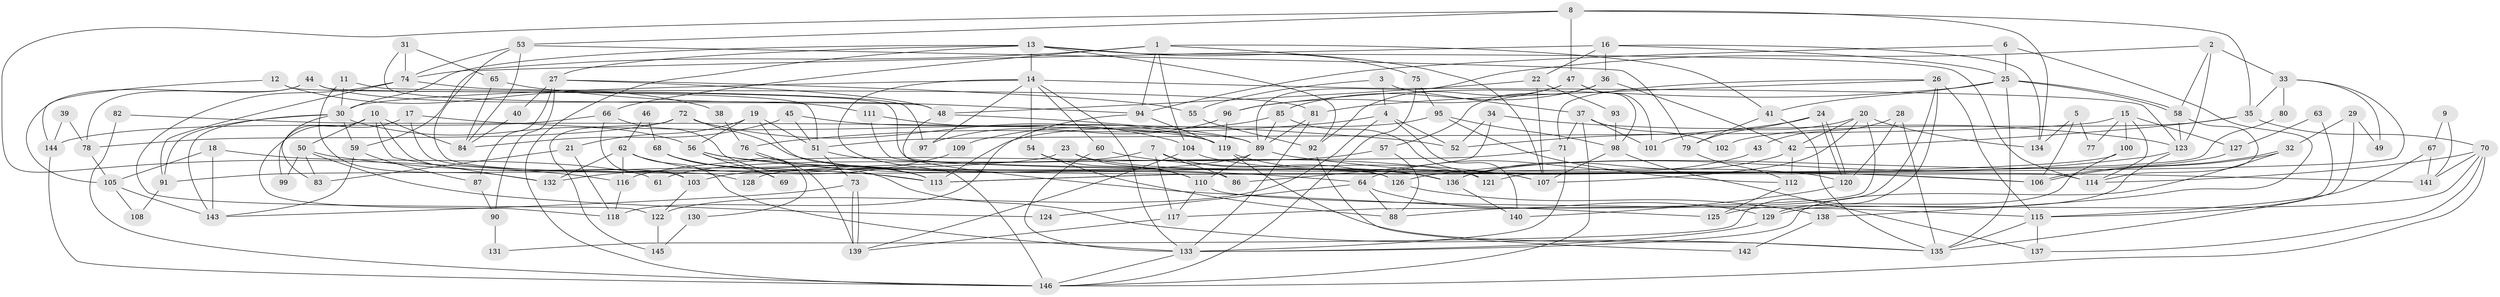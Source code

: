 // Generated by graph-tools (version 1.1) at 2025/26/03/09/25 03:26:15]
// undirected, 146 vertices, 292 edges
graph export_dot {
graph [start="1"]
  node [color=gray90,style=filled];
  1;
  2;
  3;
  4;
  5;
  6;
  7;
  8;
  9;
  10;
  11;
  12;
  13;
  14;
  15;
  16;
  17;
  18;
  19;
  20;
  21;
  22;
  23;
  24;
  25;
  26;
  27;
  28;
  29;
  30;
  31;
  32;
  33;
  34;
  35;
  36;
  37;
  38;
  39;
  40;
  41;
  42;
  43;
  44;
  45;
  46;
  47;
  48;
  49;
  50;
  51;
  52;
  53;
  54;
  55;
  56;
  57;
  58;
  59;
  60;
  61;
  62;
  63;
  64;
  65;
  66;
  67;
  68;
  69;
  70;
  71;
  72;
  73;
  74;
  75;
  76;
  77;
  78;
  79;
  80;
  81;
  82;
  83;
  84;
  85;
  86;
  87;
  88;
  89;
  90;
  91;
  92;
  93;
  94;
  95;
  96;
  97;
  98;
  99;
  100;
  101;
  102;
  103;
  104;
  105;
  106;
  107;
  108;
  109;
  110;
  111;
  112;
  113;
  114;
  115;
  116;
  117;
  118;
  119;
  120;
  121;
  122;
  123;
  124;
  125;
  126;
  127;
  128;
  129;
  130;
  131;
  132;
  133;
  134;
  135;
  136;
  137;
  138;
  139;
  140;
  141;
  142;
  143;
  144;
  145;
  146;
  1 -- 41;
  1 -- 74;
  1 -- 66;
  1 -- 94;
  1 -- 104;
  1 -- 107;
  2 -- 123;
  2 -- 89;
  2 -- 33;
  2 -- 58;
  3 -- 4;
  3 -- 37;
  3 -- 55;
  4 -- 140;
  4 -- 76;
  4 -- 52;
  4 -- 122;
  5 -- 106;
  5 -- 134;
  5 -- 77;
  6 -- 25;
  6 -- 94;
  6 -- 138;
  7 -- 126;
  7 -- 117;
  7 -- 61;
  7 -- 86;
  8 -- 47;
  8 -- 53;
  8 -- 35;
  8 -- 116;
  8 -- 134;
  9 -- 67;
  9 -- 141;
  10 -- 50;
  10 -- 103;
  10 -- 84;
  10 -- 99;
  10 -- 132;
  11 -- 30;
  11 -- 97;
  11 -- 132;
  12 -- 51;
  12 -- 144;
  12 -- 38;
  13 -- 146;
  13 -- 14;
  13 -- 27;
  13 -- 30;
  13 -- 75;
  13 -- 92;
  13 -- 114;
  14 -- 123;
  14 -- 146;
  14 -- 30;
  14 -- 54;
  14 -- 60;
  14 -- 97;
  14 -- 133;
  15 -- 100;
  15 -- 114;
  15 -- 51;
  15 -- 77;
  15 -- 127;
  16 -- 36;
  16 -- 25;
  16 -- 22;
  16 -- 59;
  16 -- 134;
  17 -- 52;
  17 -- 118;
  17 -- 128;
  18 -- 105;
  18 -- 143;
  18 -- 61;
  19 -- 56;
  19 -- 51;
  19 -- 21;
  19 -- 126;
  20 -- 42;
  20 -- 134;
  20 -- 101;
  20 -- 107;
  20 -- 117;
  21 -- 118;
  21 -- 83;
  22 -- 107;
  22 -- 48;
  22 -- 93;
  23 -- 107;
  23 -- 110;
  23 -- 91;
  24 -- 120;
  24 -- 120;
  24 -- 79;
  24 -- 52;
  25 -- 58;
  25 -- 58;
  25 -- 96;
  25 -- 41;
  25 -- 135;
  26 -- 81;
  26 -- 115;
  26 -- 71;
  26 -- 88;
  26 -- 131;
  27 -- 55;
  27 -- 40;
  27 -- 48;
  27 -- 87;
  27 -- 90;
  28 -- 135;
  28 -- 120;
  28 -- 43;
  29 -- 32;
  29 -- 135;
  29 -- 49;
  30 -- 56;
  30 -- 59;
  30 -- 83;
  30 -- 91;
  30 -- 143;
  31 -- 48;
  31 -- 74;
  31 -- 65;
  32 -- 106;
  32 -- 106;
  32 -- 133;
  33 -- 35;
  33 -- 49;
  33 -- 80;
  33 -- 121;
  34 -- 52;
  34 -- 86;
  34 -- 123;
  35 -- 70;
  35 -- 42;
  35 -- 102;
  36 -- 57;
  36 -- 85;
  36 -- 42;
  37 -- 71;
  37 -- 146;
  37 -- 101;
  37 -- 102;
  38 -- 76;
  39 -- 78;
  39 -- 144;
  40 -- 84;
  41 -- 79;
  41 -- 135;
  42 -- 112;
  42 -- 136;
  43 -- 64;
  44 -- 78;
  44 -- 111;
  44 -- 105;
  44 -- 141;
  45 -- 84;
  45 -- 51;
  45 -- 119;
  46 -- 68;
  46 -- 62;
  47 -- 101;
  47 -- 98;
  47 -- 92;
  47 -- 96;
  48 -- 89;
  48 -- 125;
  50 -- 113;
  50 -- 83;
  50 -- 99;
  50 -- 124;
  51 -- 73;
  51 -- 121;
  53 -- 84;
  53 -- 74;
  53 -- 79;
  53 -- 86;
  54 -- 110;
  54 -- 88;
  55 -- 92;
  56 -- 64;
  56 -- 69;
  56 -- 106;
  56 -- 130;
  57 -- 88;
  57 -- 116;
  58 -- 114;
  58 -- 123;
  59 -- 87;
  59 -- 143;
  60 -- 107;
  60 -- 133;
  62 -- 132;
  62 -- 133;
  62 -- 113;
  62 -- 116;
  63 -- 127;
  63 -- 115;
  64 -- 129;
  64 -- 88;
  64 -- 124;
  65 -- 94;
  65 -- 84;
  66 -- 103;
  66 -- 113;
  66 -- 144;
  67 -- 141;
  67 -- 115;
  68 -- 113;
  68 -- 135;
  68 -- 69;
  70 -- 114;
  70 -- 146;
  70 -- 129;
  70 -- 137;
  70 -- 141;
  71 -- 133;
  71 -- 128;
  72 -- 104;
  72 -- 136;
  72 -- 78;
  72 -- 145;
  73 -- 143;
  73 -- 139;
  73 -- 139;
  74 -- 91;
  74 -- 81;
  74 -- 122;
  75 -- 95;
  75 -- 146;
  76 -- 139;
  76 -- 113;
  78 -- 105;
  79 -- 112;
  80 -- 113;
  81 -- 133;
  81 -- 89;
  82 -- 89;
  82 -- 146;
  85 -- 121;
  85 -- 89;
  85 -- 109;
  87 -- 90;
  89 -- 106;
  89 -- 103;
  89 -- 110;
  90 -- 131;
  91 -- 108;
  92 -- 142;
  93 -- 98;
  94 -- 119;
  94 -- 118;
  95 -- 113;
  95 -- 112;
  95 -- 98;
  96 -- 119;
  96 -- 97;
  98 -- 107;
  98 -- 137;
  100 -- 129;
  100 -- 113;
  103 -- 122;
  104 -- 139;
  104 -- 120;
  105 -- 143;
  105 -- 108;
  109 -- 132;
  110 -- 115;
  110 -- 117;
  111 -- 114;
  111 -- 119;
  112 -- 125;
  115 -- 135;
  115 -- 137;
  116 -- 118;
  117 -- 139;
  119 -- 135;
  119 -- 136;
  120 -- 140;
  122 -- 145;
  123 -- 125;
  123 -- 126;
  126 -- 138;
  127 -- 136;
  129 -- 133;
  130 -- 145;
  133 -- 146;
  136 -- 140;
  138 -- 142;
  144 -- 146;
}
